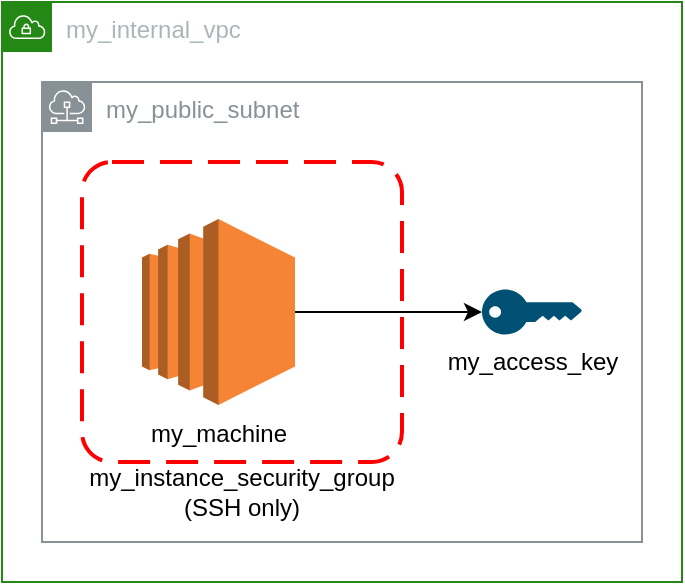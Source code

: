 <mxfile version="15.4.0" type="device"><diagram id="2X9yTwifpk7ho6RbvxJY" name="Page-1"><mxGraphModel dx="1422" dy="845" grid="1" gridSize="10" guides="1" tooltips="1" connect="1" arrows="1" fold="1" page="1" pageScale="1" pageWidth="850" pageHeight="1100" math="0" shadow="0"><root><mxCell id="0"/><mxCell id="1" parent="0"/><mxCell id="vrSLL2G3i30cmCmcuUjs-6" value="" style="group" vertex="1" connectable="0" parent="1"><mxGeometry x="80" y="100" width="340" height="290" as="geometry"/></mxCell><mxCell id="OlR7pzi-x2oGkePeQHmt-1" value="my_internal_vpc" style="points=[[0,0],[0.25,0],[0.5,0],[0.75,0],[1,0],[1,0.25],[1,0.5],[1,0.75],[1,1],[0.75,1],[0.5,1],[0.25,1],[0,1],[0,0.75],[0,0.5],[0,0.25]];outlineConnect=0;gradientColor=none;html=1;whiteSpace=wrap;fontSize=12;fontStyle=0;shape=mxgraph.aws4.group;grIcon=mxgraph.aws4.group_vpc;strokeColor=#248814;fillColor=none;verticalAlign=top;align=left;spacingLeft=30;fontColor=#AAB7B8;dashed=0;" parent="vrSLL2G3i30cmCmcuUjs-6" vertex="1"><mxGeometry width="340" height="290" as="geometry"/></mxCell><mxCell id="OlR7pzi-x2oGkePeQHmt-2" value="my_public_subnet" style="sketch=0;outlineConnect=0;gradientColor=none;html=1;whiteSpace=wrap;fontSize=12;fontStyle=0;shape=mxgraph.aws4.group;grIcon=mxgraph.aws4.group_subnet;strokeColor=#879196;fillColor=none;verticalAlign=top;align=left;spacingLeft=30;fontColor=#879196;dashed=0;" parent="vrSLL2G3i30cmCmcuUjs-6" vertex="1"><mxGeometry x="20" y="40" width="300" height="230" as="geometry"/></mxCell><mxCell id="vrSLL2G3i30cmCmcuUjs-1" value="" style="rounded=1;arcSize=10;dashed=1;strokeColor=#ff0000;fillColor=none;gradientColor=none;dashPattern=8 4;strokeWidth=2;" vertex="1" parent="vrSLL2G3i30cmCmcuUjs-6"><mxGeometry x="40" y="80" width="160" height="150" as="geometry"/></mxCell><mxCell id="OlR7pzi-x2oGkePeQHmt-4" value="my_access_key" style="points=[[0,0.5,0],[0.24,0,0],[0.5,0.28,0],[0.995,0.475,0],[0.5,0.72,0],[0.24,1,0]];verticalLabelPosition=bottom;sketch=0;html=1;verticalAlign=top;aspect=fixed;align=center;pointerEvents=1;shape=mxgraph.cisco19.key;fillColor=#005073;strokeColor=none;" parent="vrSLL2G3i30cmCmcuUjs-6" vertex="1"><mxGeometry x="240" y="143.75" width="50" height="22.5" as="geometry"/></mxCell><mxCell id="OlR7pzi-x2oGkePeQHmt-3" value="my_machine" style="outlineConnect=0;dashed=0;verticalLabelPosition=bottom;verticalAlign=top;align=center;html=1;shape=mxgraph.aws3.ec2;fillColor=#F58534;gradientColor=none;" parent="vrSLL2G3i30cmCmcuUjs-6" vertex="1"><mxGeometry x="70" y="108.5" width="76.5" height="93" as="geometry"/></mxCell><mxCell id="OlR7pzi-x2oGkePeQHmt-5" style="edgeStyle=orthogonalEdgeStyle;rounded=0;orthogonalLoop=1;jettySize=auto;html=1;entryX=0;entryY=0.5;entryDx=0;entryDy=0;entryPerimeter=0;" parent="vrSLL2G3i30cmCmcuUjs-6" source="OlR7pzi-x2oGkePeQHmt-3" target="OlR7pzi-x2oGkePeQHmt-4" edge="1"><mxGeometry relative="1" as="geometry"/></mxCell><mxCell id="vrSLL2G3i30cmCmcuUjs-5" value="my_instance_security_group (SSH only)" style="text;html=1;strokeColor=none;fillColor=none;align=center;verticalAlign=middle;whiteSpace=wrap;rounded=0;" vertex="1" parent="vrSLL2G3i30cmCmcuUjs-6"><mxGeometry x="38.25" y="230" width="163.5" height="30" as="geometry"/></mxCell></root></mxGraphModel></diagram></mxfile>